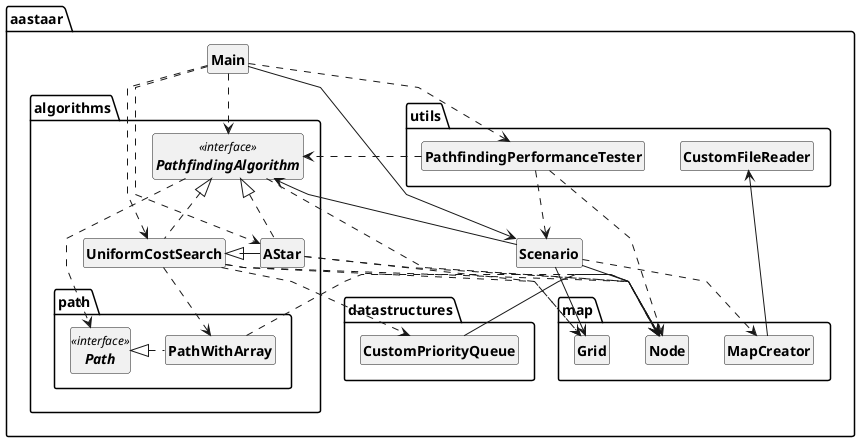 @startuml
skinparam classAttributeIconSize 0
skinparam ClassFontStyle bold
skinparam linetype polyline

/'title Yksityiskohtaisempi komponenttiarkkitehtuuri'/

package aastaar {
  class Main
  class Scenario

  package map {
    class MapCreator 
    class Grid
    class Node
  }

  package algorithms {
    class AStar
    class UniformCostSearch
    interface PathfindingAlgorithm <<interface>>

    package path {
      class PathWithArray
      interface Path <<interface>>
    }
  }

  package utils {
    class PathfindingPerformanceTester
    class CustomFileReader
  }

  package datastructures {
    class CustomPriorityQueue
  }
}

Main --> Scenario
Main ..> PathfindingAlgorithm
Main ..> AStar
Main ..> UniformCostSearch
Main ..> PathfindingPerformanceTester

Scenario --> Grid
Scenario ..> MapCreator
Scenario -left-> Node
Scenario --> PathfindingAlgorithm

MapCreator --> CustomFileReader

PathfindingPerformanceTester ..> Scenario
PathfindingPerformanceTester ..> Node
PathfindingPerformanceTester ..> PathfindingAlgorithm

PathfindingAlgorithm ..> Path
PathfindingAlgorithm ..> Node
PathfindingAlgorithm <|.. UniformCostSearch
PathfindingAlgorithm <|.. AStar

UniformCostSearch <|-up AStar
UniformCostSearch ..> CustomPriorityQueue
UniformCostSearch ..> PathWithArray
UniformCostSearch ..> Node
UniformCostSearch ..> Grid

AStar ..> Grid
AStar ..> Node

Path <|. PathWithArray

PathWithArray ..> Node

CustomPriorityQueue --> Node

hide members
hide circles

@enduml